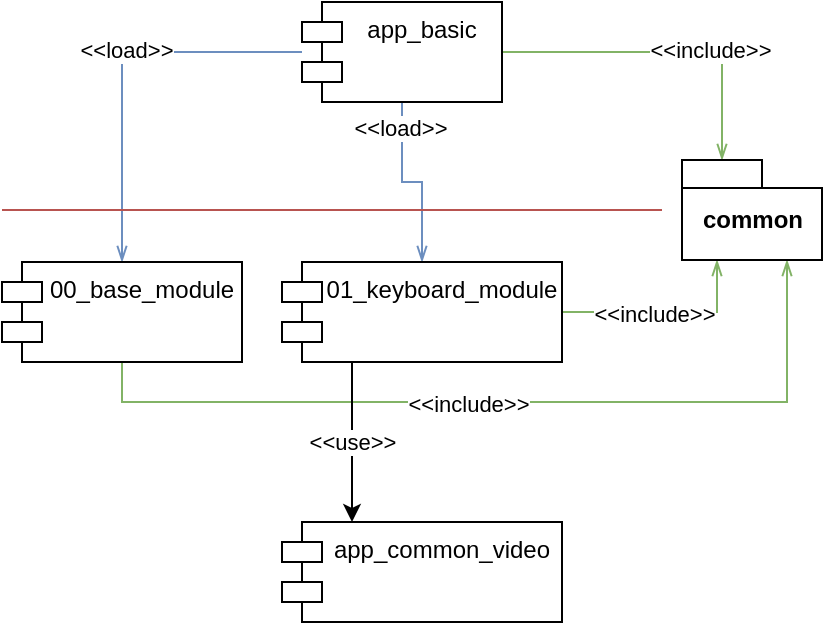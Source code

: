 <mxfile version="13.6.5" type="device"><diagram name="Page-1" id="929967ad-93f9-6ef4-fab6-5d389245f69c"><mxGraphModel dx="1038" dy="580" grid="1" gridSize="10" guides="1" tooltips="1" connect="1" arrows="1" fold="1" page="1" pageScale="1.5" pageWidth="1169" pageHeight="826" background="none" math="0" shadow="0"><root><mxCell id="0" style=";html=1;"/><mxCell id="1" style=";html=1;" parent="0"/><mxCell id="i-Ne0t7V2Y4uIB7cihSQ-6" style="edgeStyle=orthogonalEdgeStyle;rounded=0;orthogonalLoop=1;jettySize=auto;html=1;exitX=1;exitY=0.5;exitDx=0;exitDy=0;entryX=0;entryY=0;entryDx=20;entryDy=0;entryPerimeter=0;endArrow=openThin;endFill=0;fillColor=#d5e8d4;strokeColor=#82b366;" parent="1" source="i-Ne0t7V2Y4uIB7cihSQ-1" target="i-Ne0t7V2Y4uIB7cihSQ-4" edge="1"><mxGeometry relative="1" as="geometry"/></mxCell><mxCell id="i-Ne0t7V2Y4uIB7cihSQ-7" value="&amp;lt;&amp;lt;include&amp;gt;&amp;gt;" style="edgeLabel;html=1;align=center;verticalAlign=middle;resizable=0;points=[];" parent="i-Ne0t7V2Y4uIB7cihSQ-6" vertex="1" connectable="0"><mxGeometry x="0.27" y="1" relative="1" as="geometry"><mxPoint as="offset"/></mxGeometry></mxCell><mxCell id="i-Ne0t7V2Y4uIB7cihSQ-12" style="edgeStyle=orthogonalEdgeStyle;rounded=0;orthogonalLoop=1;jettySize=auto;html=1;entryX=0.5;entryY=0;entryDx=0;entryDy=0;endArrow=openThin;endFill=0;fillColor=#dae8fc;strokeColor=#6c8ebf;" parent="1" source="i-Ne0t7V2Y4uIB7cihSQ-1" target="i-Ne0t7V2Y4uIB7cihSQ-2" edge="1"><mxGeometry relative="1" as="geometry"/></mxCell><mxCell id="i-Ne0t7V2Y4uIB7cihSQ-13" value="&amp;lt;&amp;lt;load&amp;gt;&amp;gt;" style="edgeLabel;html=1;align=center;verticalAlign=middle;resizable=0;points=[];" parent="i-Ne0t7V2Y4uIB7cihSQ-12" vertex="1" connectable="0"><mxGeometry x="-0.099" y="-1" relative="1" as="geometry"><mxPoint as="offset"/></mxGeometry></mxCell><mxCell id="i-Ne0t7V2Y4uIB7cihSQ-14" style="edgeStyle=orthogonalEdgeStyle;rounded=0;orthogonalLoop=1;jettySize=auto;html=1;endArrow=openThin;endFill=0;fillColor=#dae8fc;strokeColor=#6c8ebf;" parent="1" source="i-Ne0t7V2Y4uIB7cihSQ-1" target="i-Ne0t7V2Y4uIB7cihSQ-3" edge="1"><mxGeometry relative="1" as="geometry"/></mxCell><mxCell id="i-Ne0t7V2Y4uIB7cihSQ-15" value="&amp;lt;&amp;lt;load&amp;gt;&amp;gt;" style="edgeLabel;html=1;align=center;verticalAlign=middle;resizable=0;points=[];" parent="i-Ne0t7V2Y4uIB7cihSQ-14" vertex="1" connectable="0"><mxGeometry x="-0.71" y="-1" relative="1" as="geometry"><mxPoint as="offset"/></mxGeometry></mxCell><mxCell id="i-Ne0t7V2Y4uIB7cihSQ-1" value="app_basic" style="shape=module;align=left;spacingLeft=20;align=center;verticalAlign=top;" parent="1" vertex="1"><mxGeometry x="220" y="110" width="100" height="50" as="geometry"/></mxCell><mxCell id="i-Ne0t7V2Y4uIB7cihSQ-10" style="edgeStyle=orthogonalEdgeStyle;rounded=0;orthogonalLoop=1;jettySize=auto;html=1;entryX=0.75;entryY=1;entryDx=0;entryDy=0;entryPerimeter=0;endArrow=openThin;endFill=0;exitX=0.5;exitY=1;exitDx=0;exitDy=0;fillColor=#d5e8d4;strokeColor=#82b366;" parent="1" source="i-Ne0t7V2Y4uIB7cihSQ-2" target="i-Ne0t7V2Y4uIB7cihSQ-4" edge="1"><mxGeometry relative="1" as="geometry"/></mxCell><mxCell id="i-Ne0t7V2Y4uIB7cihSQ-11" value="&amp;lt;&amp;lt;include&amp;gt;&amp;gt;" style="edgeLabel;html=1;align=center;verticalAlign=middle;resizable=0;points=[];" parent="i-Ne0t7V2Y4uIB7cihSQ-10" vertex="1" connectable="0"><mxGeometry x="-0.09" y="-1" relative="1" as="geometry"><mxPoint as="offset"/></mxGeometry></mxCell><mxCell id="i-Ne0t7V2Y4uIB7cihSQ-2" value="00_base_module" style="shape=module;align=left;spacingLeft=20;align=center;verticalAlign=top;" parent="1" vertex="1"><mxGeometry x="70" y="240" width="120" height="50" as="geometry"/></mxCell><mxCell id="i-Ne0t7V2Y4uIB7cihSQ-8" style="edgeStyle=orthogonalEdgeStyle;rounded=0;orthogonalLoop=1;jettySize=auto;html=1;entryX=0.25;entryY=1;entryDx=0;entryDy=0;entryPerimeter=0;endArrow=openThin;endFill=0;fillColor=#d5e8d4;strokeColor=#82b366;" parent="1" source="i-Ne0t7V2Y4uIB7cihSQ-3" target="i-Ne0t7V2Y4uIB7cihSQ-4" edge="1"><mxGeometry relative="1" as="geometry"/></mxCell><mxCell id="i-Ne0t7V2Y4uIB7cihSQ-9" value="&amp;lt;&amp;lt;include&amp;gt;&amp;gt;" style="edgeLabel;html=1;align=center;verticalAlign=middle;resizable=0;points=[];" parent="i-Ne0t7V2Y4uIB7cihSQ-8" vertex="1" connectable="0"><mxGeometry x="-0.12" y="-1" relative="1" as="geometry"><mxPoint as="offset"/></mxGeometry></mxCell><mxCell id="VzF2903Mt_iTwi8qkMfX-2" value="&amp;lt;&amp;lt;use&amp;gt;&amp;gt;" style="edgeStyle=orthogonalEdgeStyle;rounded=0;orthogonalLoop=1;jettySize=auto;html=1;exitX=0.25;exitY=1;exitDx=0;exitDy=0;entryX=0.25;entryY=0;entryDx=0;entryDy=0;" edge="1" parent="1" source="i-Ne0t7V2Y4uIB7cihSQ-3" target="VzF2903Mt_iTwi8qkMfX-1"><mxGeometry relative="1" as="geometry"/></mxCell><mxCell id="i-Ne0t7V2Y4uIB7cihSQ-3" value="01_keyboard_module" style="shape=module;align=left;spacingLeft=20;align=center;verticalAlign=top;" parent="1" vertex="1"><mxGeometry x="210" y="240" width="140" height="50" as="geometry"/></mxCell><mxCell id="i-Ne0t7V2Y4uIB7cihSQ-4" value="common" style="shape=folder;fontStyle=1;spacingTop=10;tabWidth=40;tabHeight=14;tabPosition=left;html=1;" parent="1" vertex="1"><mxGeometry x="410" y="189" width="70" height="50" as="geometry"/></mxCell><mxCell id="i-Ne0t7V2Y4uIB7cihSQ-5" value="" style="line;strokeWidth=1;fillColor=#f8cecc;align=left;verticalAlign=middle;spacingTop=-1;spacingLeft=3;spacingRight=3;rotatable=0;labelPosition=right;points=[];portConstraint=eastwest;strokeColor=#b85450;" parent="1" vertex="1"><mxGeometry x="70" y="210" width="330" height="8" as="geometry"/></mxCell><mxCell id="VzF2903Mt_iTwi8qkMfX-1" value="app_common_video" style="shape=module;align=left;spacingLeft=20;align=center;verticalAlign=top;" vertex="1" parent="1"><mxGeometry x="210" y="370" width="140" height="50" as="geometry"/></mxCell></root></mxGraphModel></diagram></mxfile>